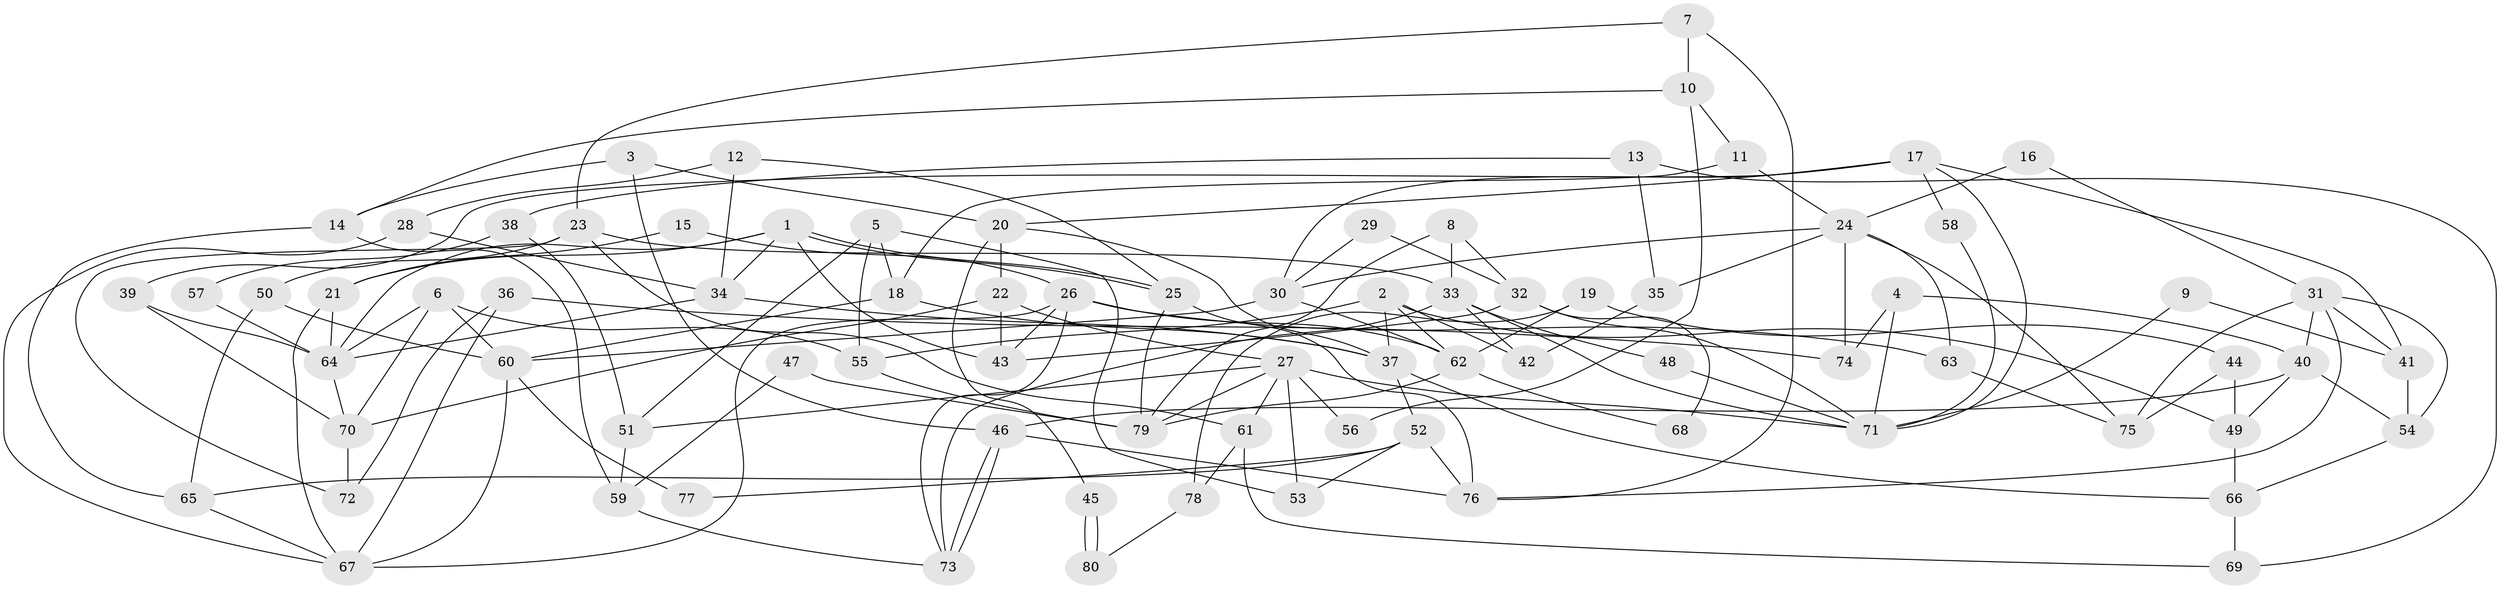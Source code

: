 // coarse degree distribution, {7: 0.12244897959183673, 6: 0.20408163265306123, 4: 0.16326530612244897, 2: 0.16326530612244897, 5: 0.14285714285714285, 3: 0.12244897959183673, 10: 0.04081632653061224, 9: 0.02040816326530612, 8: 0.02040816326530612}
// Generated by graph-tools (version 1.1) at 2025/42/03/06/25 10:42:01]
// undirected, 80 vertices, 160 edges
graph export_dot {
graph [start="1"]
  node [color=gray90,style=filled];
  1;
  2;
  3;
  4;
  5;
  6;
  7;
  8;
  9;
  10;
  11;
  12;
  13;
  14;
  15;
  16;
  17;
  18;
  19;
  20;
  21;
  22;
  23;
  24;
  25;
  26;
  27;
  28;
  29;
  30;
  31;
  32;
  33;
  34;
  35;
  36;
  37;
  38;
  39;
  40;
  41;
  42;
  43;
  44;
  45;
  46;
  47;
  48;
  49;
  50;
  51;
  52;
  53;
  54;
  55;
  56;
  57;
  58;
  59;
  60;
  61;
  62;
  63;
  64;
  65;
  66;
  67;
  68;
  69;
  70;
  71;
  72;
  73;
  74;
  75;
  76;
  77;
  78;
  79;
  80;
  1 -- 34;
  1 -- 25;
  1 -- 25;
  1 -- 21;
  1 -- 43;
  1 -- 64;
  2 -- 62;
  2 -- 55;
  2 -- 37;
  2 -- 42;
  2 -- 49;
  3 -- 46;
  3 -- 20;
  3 -- 14;
  4 -- 40;
  4 -- 71;
  4 -- 74;
  5 -- 55;
  5 -- 53;
  5 -- 18;
  5 -- 51;
  6 -- 60;
  6 -- 64;
  6 -- 55;
  6 -- 70;
  7 -- 76;
  7 -- 23;
  7 -- 10;
  8 -- 32;
  8 -- 79;
  8 -- 33;
  9 -- 71;
  9 -- 41;
  10 -- 14;
  10 -- 11;
  10 -- 56;
  11 -- 18;
  11 -- 24;
  12 -- 25;
  12 -- 34;
  12 -- 28;
  13 -- 69;
  13 -- 35;
  13 -- 38;
  14 -- 65;
  14 -- 59;
  15 -- 26;
  15 -- 21;
  16 -- 31;
  16 -- 24;
  17 -- 30;
  17 -- 20;
  17 -- 39;
  17 -- 41;
  17 -- 58;
  17 -- 71;
  18 -- 37;
  18 -- 60;
  19 -- 44;
  19 -- 62;
  19 -- 78;
  20 -- 37;
  20 -- 22;
  20 -- 45;
  21 -- 64;
  21 -- 67;
  22 -- 27;
  22 -- 70;
  22 -- 43;
  23 -- 72;
  23 -- 50;
  23 -- 33;
  23 -- 61;
  24 -- 30;
  24 -- 35;
  24 -- 63;
  24 -- 74;
  24 -- 75;
  25 -- 76;
  25 -- 79;
  26 -- 43;
  26 -- 73;
  26 -- 62;
  26 -- 63;
  26 -- 67;
  27 -- 51;
  27 -- 71;
  27 -- 53;
  27 -- 56;
  27 -- 61;
  27 -- 79;
  28 -- 67;
  28 -- 34;
  29 -- 32;
  29 -- 30;
  30 -- 62;
  30 -- 60;
  31 -- 54;
  31 -- 75;
  31 -- 40;
  31 -- 41;
  31 -- 76;
  32 -- 43;
  32 -- 71;
  32 -- 68;
  33 -- 42;
  33 -- 48;
  33 -- 71;
  33 -- 73;
  34 -- 64;
  34 -- 37;
  35 -- 42;
  36 -- 67;
  36 -- 74;
  36 -- 72;
  37 -- 52;
  37 -- 66;
  38 -- 51;
  38 -- 57;
  39 -- 64;
  39 -- 70;
  40 -- 49;
  40 -- 46;
  40 -- 54;
  41 -- 54;
  44 -- 75;
  44 -- 49;
  45 -- 80;
  45 -- 80;
  46 -- 73;
  46 -- 73;
  46 -- 76;
  47 -- 59;
  47 -- 79;
  48 -- 71;
  49 -- 66;
  50 -- 60;
  50 -- 65;
  51 -- 59;
  52 -- 76;
  52 -- 53;
  52 -- 65;
  52 -- 77;
  54 -- 66;
  55 -- 79;
  57 -- 64;
  58 -- 71;
  59 -- 73;
  60 -- 67;
  60 -- 77;
  61 -- 69;
  61 -- 78;
  62 -- 79;
  62 -- 68;
  63 -- 75;
  64 -- 70;
  65 -- 67;
  66 -- 69;
  70 -- 72;
  78 -- 80;
}
